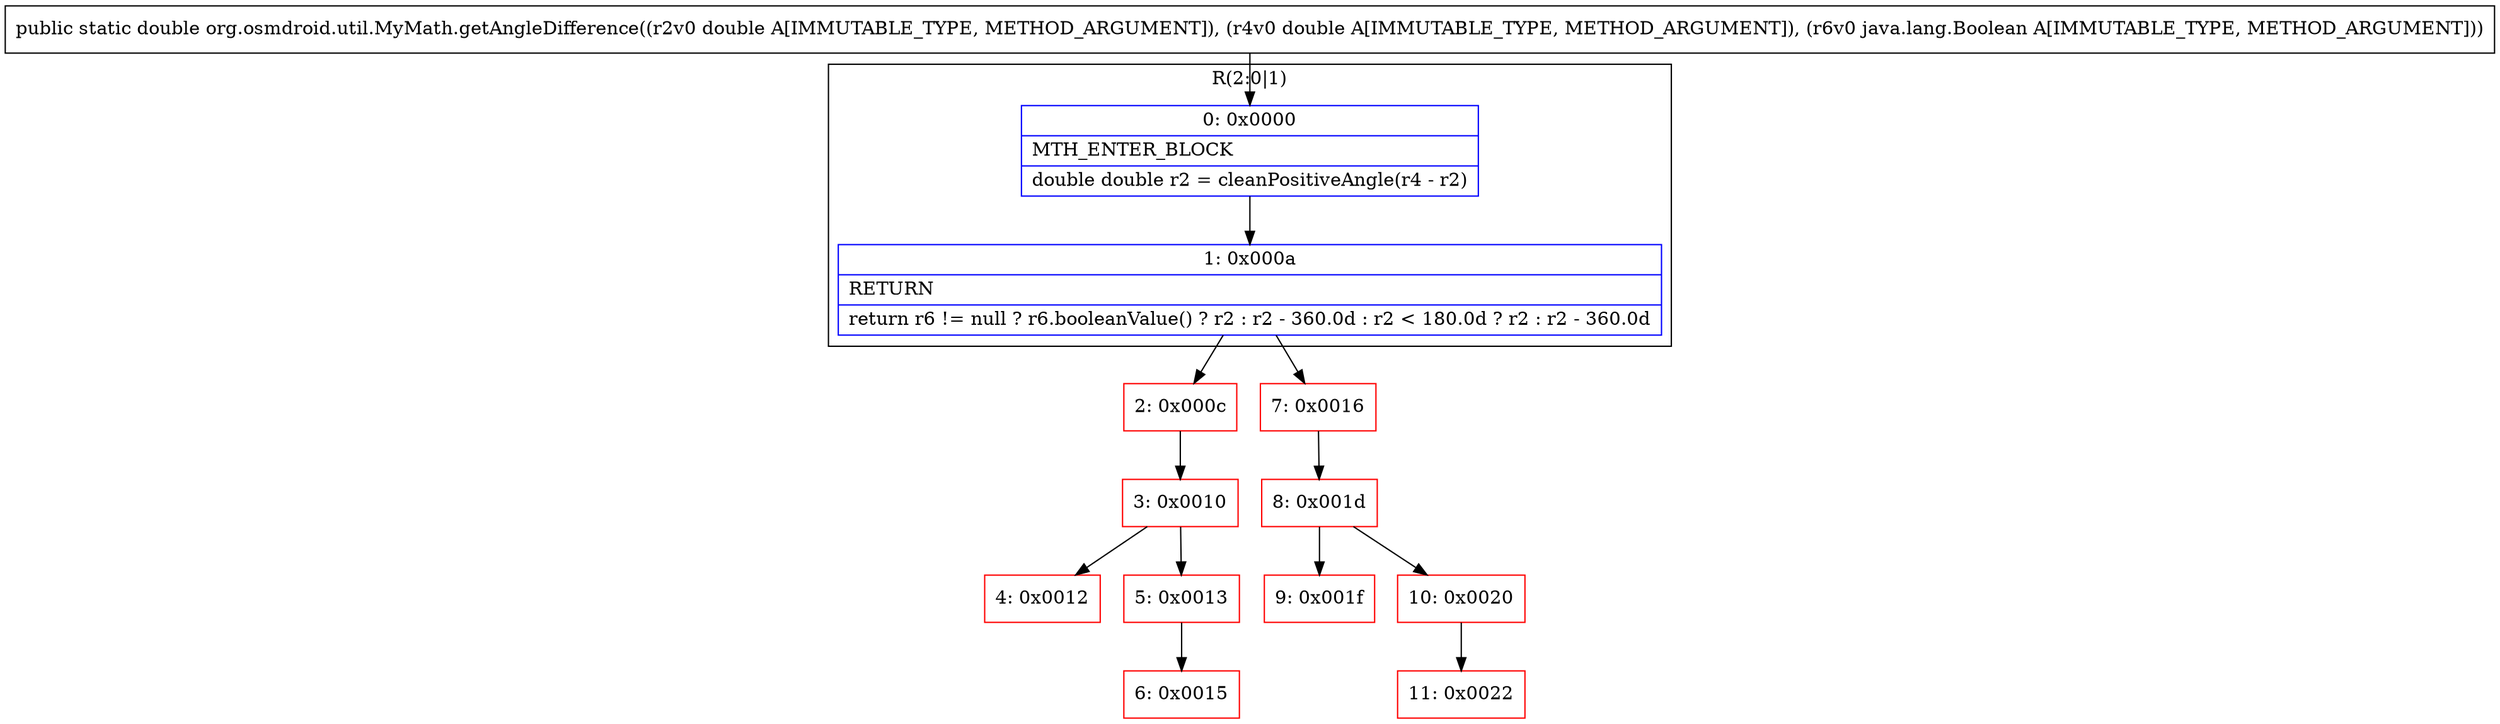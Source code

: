 digraph "CFG fororg.osmdroid.util.MyMath.getAngleDifference(DDLjava\/lang\/Boolean;)D" {
subgraph cluster_Region_824414371 {
label = "R(2:0|1)";
node [shape=record,color=blue];
Node_0 [shape=record,label="{0\:\ 0x0000|MTH_ENTER_BLOCK\l|double double r2 = cleanPositiveAngle(r4 \- r2)\l}"];
Node_1 [shape=record,label="{1\:\ 0x000a|RETURN\l|return r6 != null ? r6.booleanValue() ? r2 : r2 \- 360.0d : r2 \< 180.0d ? r2 : r2 \- 360.0d\l}"];
}
Node_2 [shape=record,color=red,label="{2\:\ 0x000c}"];
Node_3 [shape=record,color=red,label="{3\:\ 0x0010}"];
Node_4 [shape=record,color=red,label="{4\:\ 0x0012}"];
Node_5 [shape=record,color=red,label="{5\:\ 0x0013}"];
Node_6 [shape=record,color=red,label="{6\:\ 0x0015}"];
Node_7 [shape=record,color=red,label="{7\:\ 0x0016}"];
Node_8 [shape=record,color=red,label="{8\:\ 0x001d}"];
Node_9 [shape=record,color=red,label="{9\:\ 0x001f}"];
Node_10 [shape=record,color=red,label="{10\:\ 0x0020}"];
Node_11 [shape=record,color=red,label="{11\:\ 0x0022}"];
MethodNode[shape=record,label="{public static double org.osmdroid.util.MyMath.getAngleDifference((r2v0 double A[IMMUTABLE_TYPE, METHOD_ARGUMENT]), (r4v0 double A[IMMUTABLE_TYPE, METHOD_ARGUMENT]), (r6v0 java.lang.Boolean A[IMMUTABLE_TYPE, METHOD_ARGUMENT])) }"];
MethodNode -> Node_0;
Node_0 -> Node_1;
Node_1 -> Node_2;
Node_1 -> Node_7;
Node_2 -> Node_3;
Node_3 -> Node_4;
Node_3 -> Node_5;
Node_5 -> Node_6;
Node_7 -> Node_8;
Node_8 -> Node_9;
Node_8 -> Node_10;
Node_10 -> Node_11;
}

